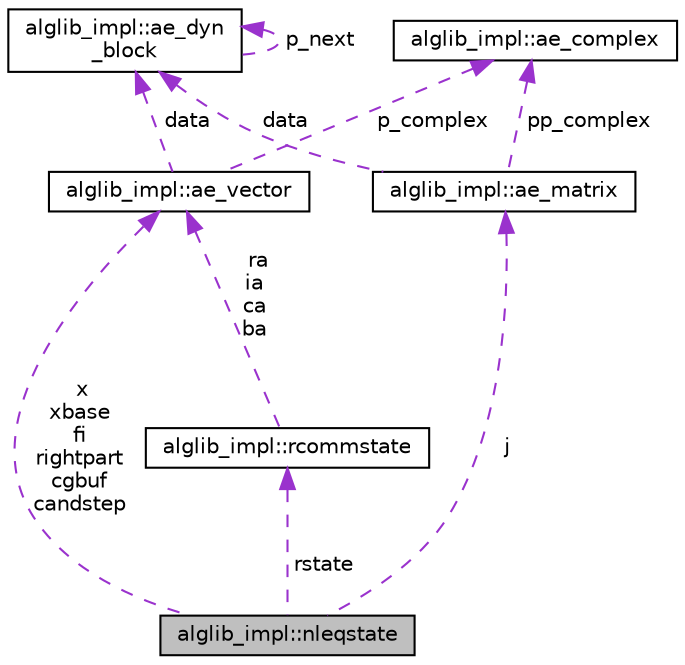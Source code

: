 digraph "alglib_impl::nleqstate"
{
  edge [fontname="Helvetica",fontsize="10",labelfontname="Helvetica",labelfontsize="10"];
  node [fontname="Helvetica",fontsize="10",shape=record];
  Node1 [label="alglib_impl::nleqstate",height=0.2,width=0.4,color="black", fillcolor="grey75", style="filled", fontcolor="black"];
  Node2 -> Node1 [dir="back",color="darkorchid3",fontsize="10",style="dashed",label=" rstate" ,fontname="Helvetica"];
  Node2 [label="alglib_impl::rcommstate",height=0.2,width=0.4,color="black", fillcolor="white", style="filled",URL="$structalglib__impl_1_1rcommstate.html"];
  Node3 -> Node2 [dir="back",color="darkorchid3",fontsize="10",style="dashed",label=" ra\nia\nca\nba" ,fontname="Helvetica"];
  Node3 [label="alglib_impl::ae_vector",height=0.2,width=0.4,color="black", fillcolor="white", style="filled",URL="$structalglib__impl_1_1ae__vector.html"];
  Node4 -> Node3 [dir="back",color="darkorchid3",fontsize="10",style="dashed",label=" data" ,fontname="Helvetica"];
  Node4 [label="alglib_impl::ae_dyn\l_block",height=0.2,width=0.4,color="black", fillcolor="white", style="filled",URL="$structalglib__impl_1_1ae__dyn__block.html"];
  Node4 -> Node4 [dir="back",color="darkorchid3",fontsize="10",style="dashed",label=" p_next" ,fontname="Helvetica"];
  Node5 -> Node3 [dir="back",color="darkorchid3",fontsize="10",style="dashed",label=" p_complex" ,fontname="Helvetica"];
  Node5 [label="alglib_impl::ae_complex",height=0.2,width=0.4,color="black", fillcolor="white", style="filled",URL="$structalglib__impl_1_1ae__complex.html"];
  Node3 -> Node1 [dir="back",color="darkorchid3",fontsize="10",style="dashed",label=" x\nxbase\nfi\nrightpart\ncgbuf\ncandstep" ,fontname="Helvetica"];
  Node6 -> Node1 [dir="back",color="darkorchid3",fontsize="10",style="dashed",label=" j" ,fontname="Helvetica"];
  Node6 [label="alglib_impl::ae_matrix",height=0.2,width=0.4,color="black", fillcolor="white", style="filled",URL="$structalglib__impl_1_1ae__matrix.html"];
  Node4 -> Node6 [dir="back",color="darkorchid3",fontsize="10",style="dashed",label=" data" ,fontname="Helvetica"];
  Node5 -> Node6 [dir="back",color="darkorchid3",fontsize="10",style="dashed",label=" pp_complex" ,fontname="Helvetica"];
}
